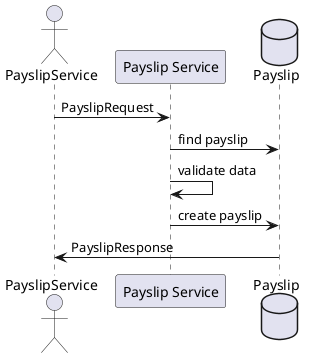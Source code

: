 @startuml

actor "PayslipService" as PS
participant "Payslip Service" as S
database "Payslip" as P

' Payslips
PS -> S: PayslipRequest
S -> P: find payslip
S-> S: validate data

S-> P: create payslip
P-> PS: PayslipResponse

@enduml